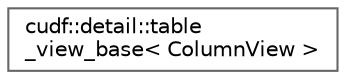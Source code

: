 digraph "类继承关系图"
{
 // LATEX_PDF_SIZE
  bgcolor="transparent";
  edge [fontname=Helvetica,fontsize=10,labelfontname=Helvetica,labelfontsize=10];
  node [fontname=Helvetica,fontsize=10,shape=box,height=0.2,width=0.4];
  rankdir="LR";
  Node0 [id="Node000000",label="cudf::detail::table\l_view_base\< ColumnView \>",height=0.2,width=0.4,color="grey40", fillcolor="white", style="filled",URL="$classcudf_1_1detail_1_1table__view__base.html",tooltip="Base class for a table of ColumnViews"];
}
